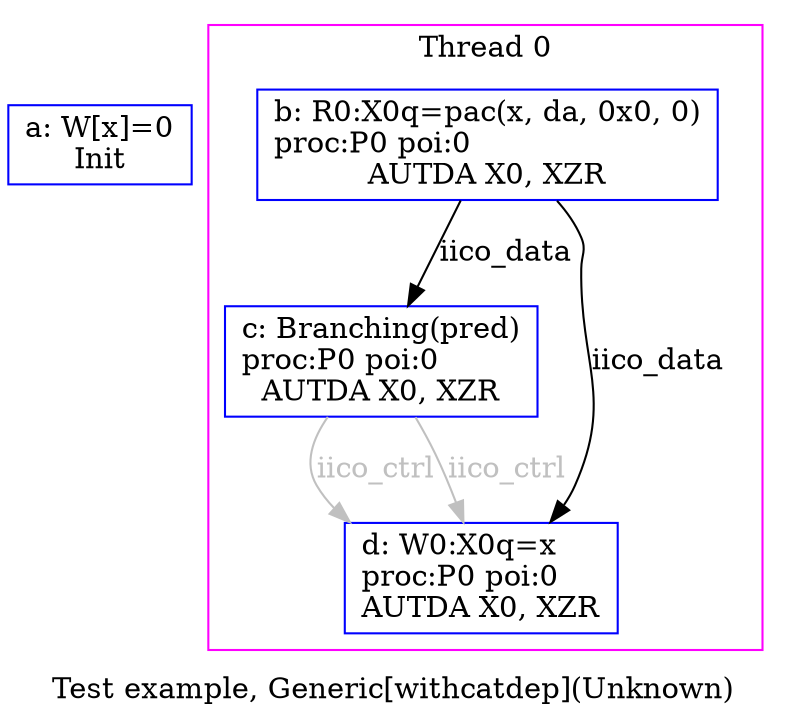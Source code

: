 digraph G {


/* legend */
label="Test example, Generic[withcatdep](Unknown)";


/* init events */
eiid0 [label="a: W[x]=0\lInit", shape="box", color="blue"];

/* the unlocked events */
subgraph cluster_proc0 { rank=sink; label = "Thread 0"; color=magenta; shape=box;
eiid1 [label="b: R0:X0q=pac(x, da, 0x0, 0)\lproc:P0 poi:0\lAUTDA X0, XZR", shape="box", color="blue"];
eiid2 [label="c: Branching(pred)\lproc:P0 poi:0\lAUTDA X0, XZR", shape="box", color="blue"];
eiid3 [label="d: W0:X0q=x\lproc:P0 poi:0\lAUTDA X0, XZR", shape="box", color="blue"];
}

/* the intra_causality_data edges */

eiid1 -> eiid2 [label="iico_data", color="black", fontcolor="black"];
eiid1 -> eiid3 [label="iico_data", color="black", fontcolor="black"];

/* the intra_causality_control edges */
eiid2 -> eiid3 [label="iico_ctrl", color="grey", fontcolor="grey"];

/* the poi edges */
/* the rfmap edges */


/* The viewed-before edges */
eiid2 -> eiid3 [label="iico_ctrl", color="grey", fontcolor="grey"];
}

